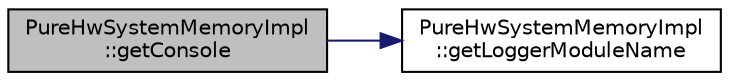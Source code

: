 digraph "PureHwSystemMemoryImpl::getConsole"
{
 // LATEX_PDF_SIZE
  edge [fontname="Helvetica",fontsize="10",labelfontname="Helvetica",labelfontsize="10"];
  node [fontname="Helvetica",fontsize="10",shape=record];
  rankdir="LR";
  Node1 [label="PureHwSystemMemoryImpl\l::getConsole",height=0.2,width=0.4,color="black", fillcolor="grey75", style="filled", fontcolor="black",tooltip="Returns access to console preset with logger module name as this class."];
  Node1 -> Node2 [color="midnightblue",fontsize="10",style="solid",fontname="Helvetica"];
  Node2 [label="PureHwSystemMemoryImpl\l::getLoggerModuleName",height=0.2,width=0.4,color="black", fillcolor="white", style="filled",URL="$class_pure_hw_system_memory_impl.html#a231785e9bb98a268816b66e81cbe0245",tooltip="Returns the logger module name of this class."];
}
